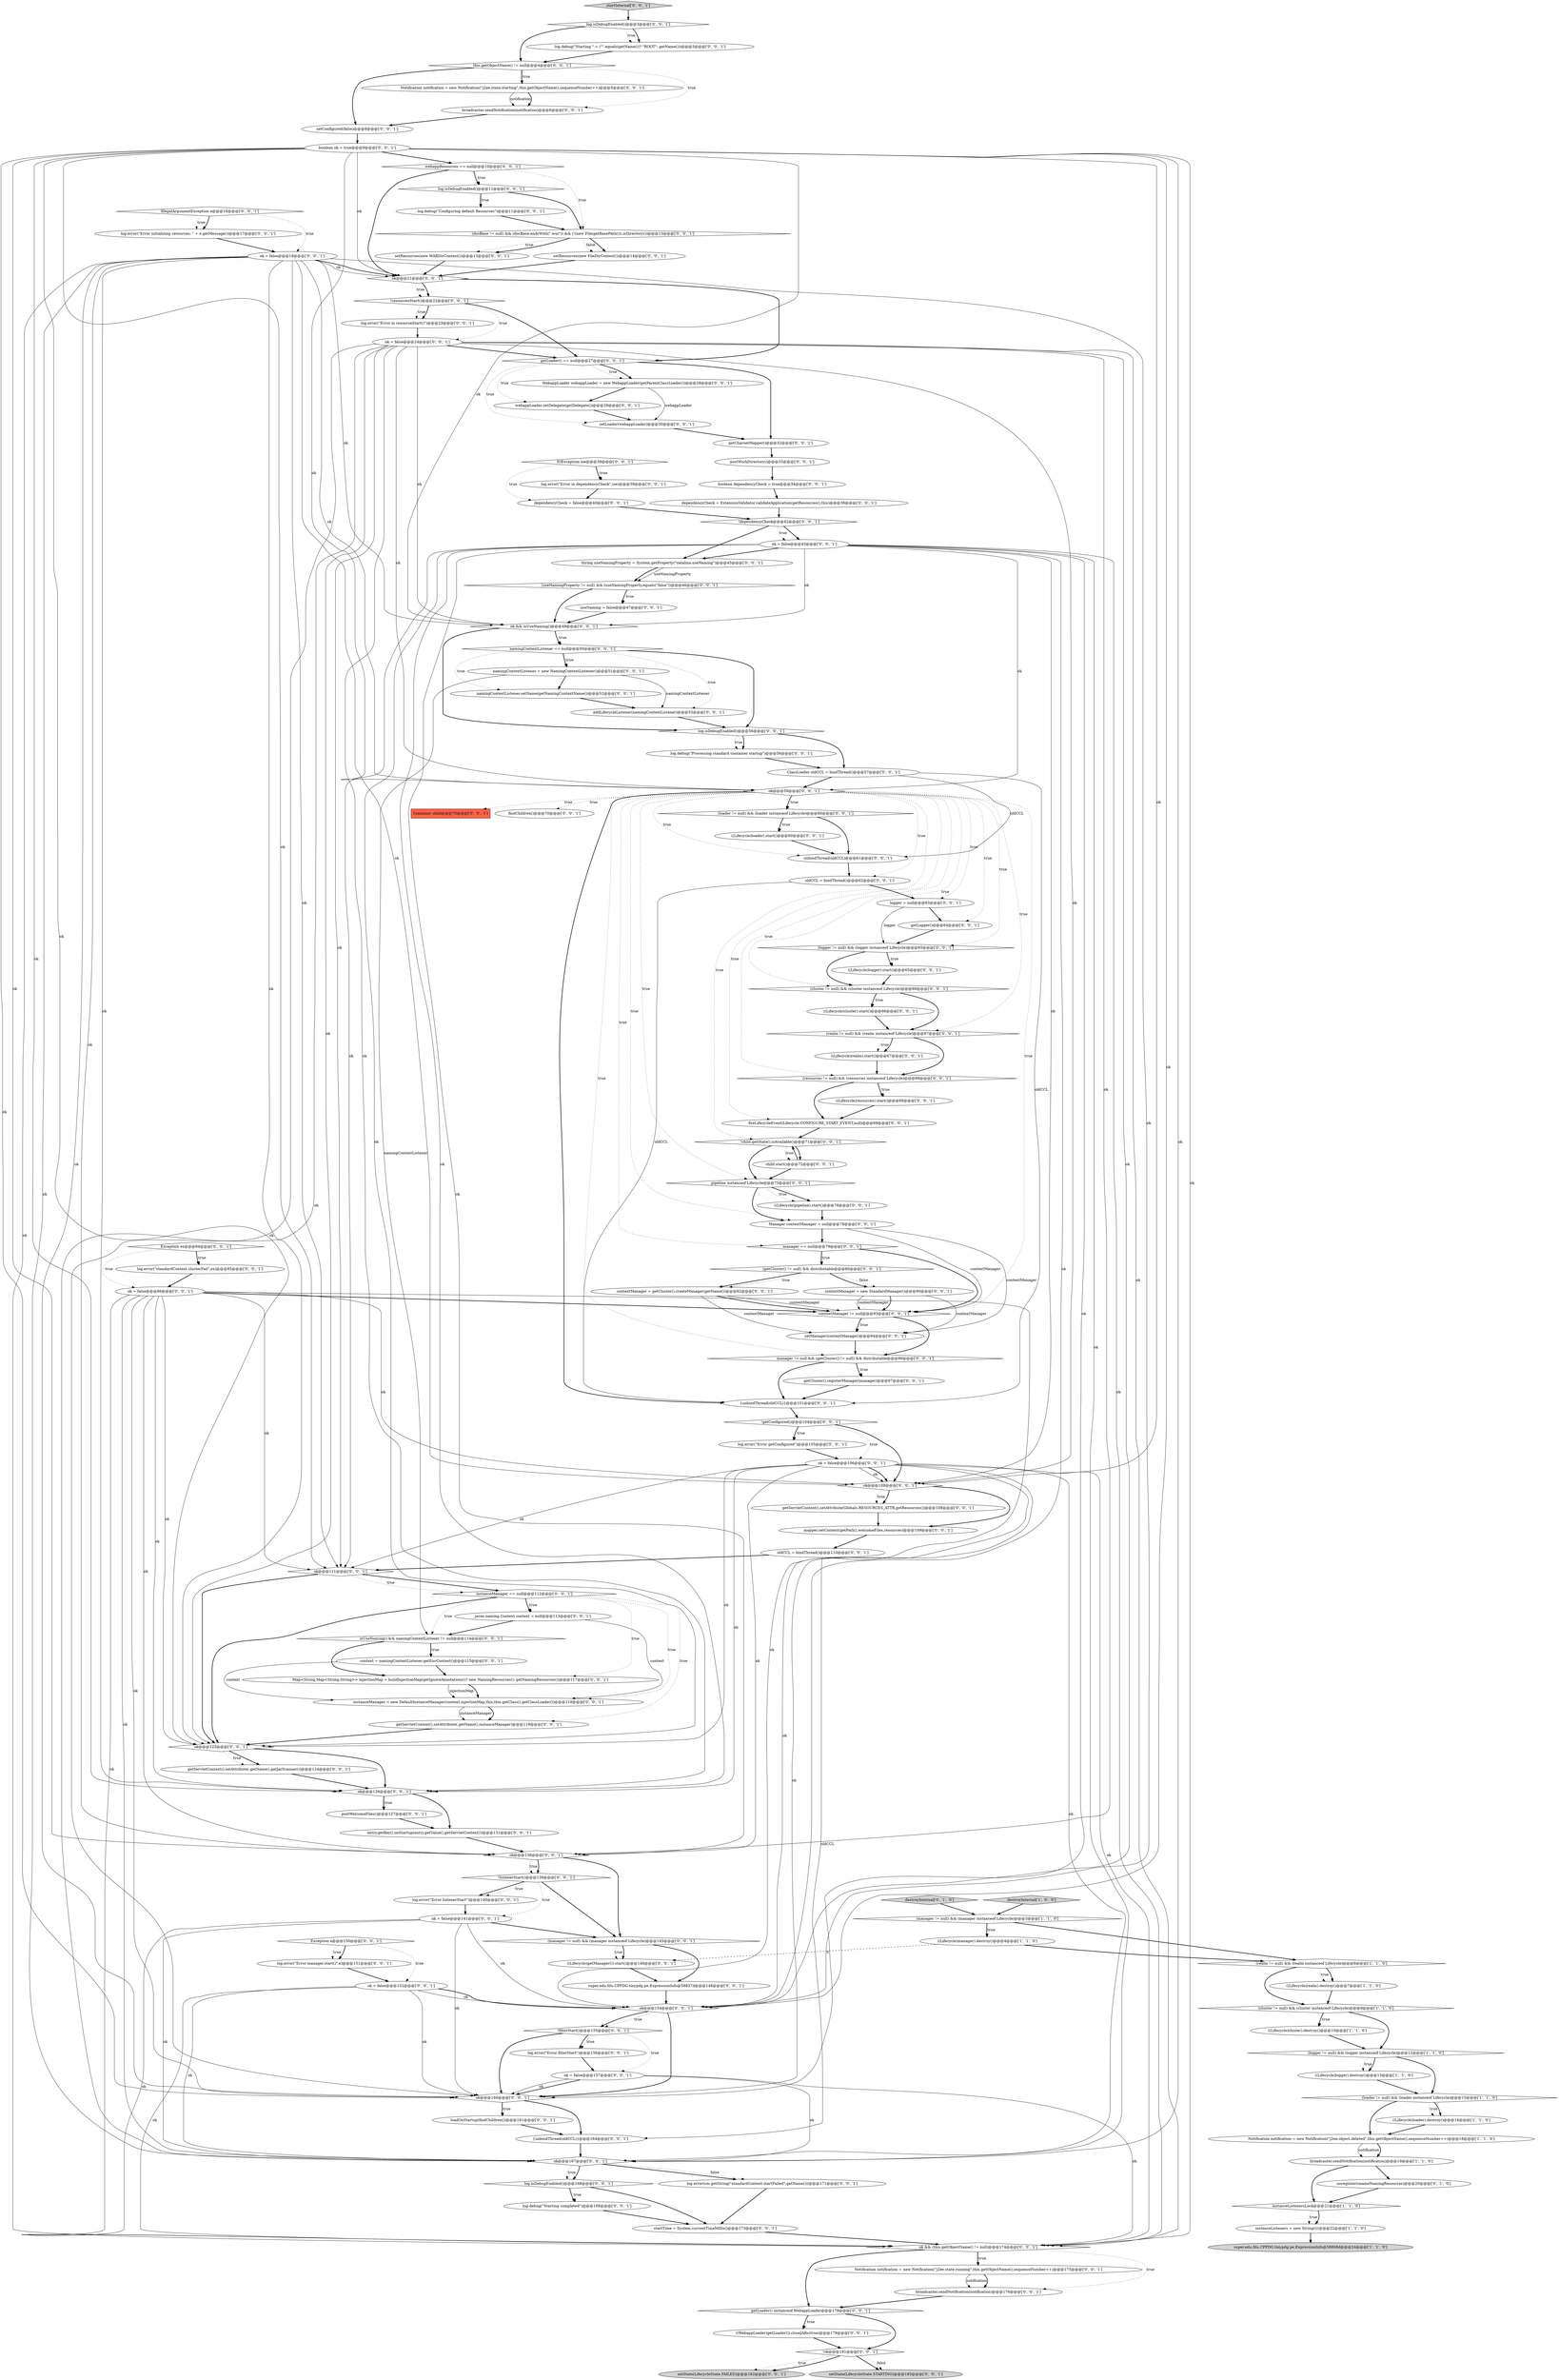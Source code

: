 digraph {
29 [style = filled, label = "postWelcomeFiles()@@@127@@@['0', '0', '1']", fillcolor = white, shape = ellipse image = "AAA0AAABBB3BBB"];
16 [style = filled, label = "destroyInternal['0', '1', '0']", fillcolor = lightgray, shape = diamond image = "AAA0AAABBB2BBB"];
33 [style = filled, label = "boolean dependencyCheck = true@@@34@@@['0', '0', '1']", fillcolor = white, shape = ellipse image = "AAA0AAABBB3BBB"];
24 [style = filled, label = "logger = null@@@63@@@['0', '0', '1']", fillcolor = white, shape = ellipse image = "AAA0AAABBB3BBB"];
110 [style = filled, label = "fireLifecycleEvent(Lifecycle.CONFIGURE_START_EVENT,null)@@@69@@@['0', '0', '1']", fillcolor = white, shape = ellipse image = "AAA0AAABBB3BBB"];
0 [style = filled, label = "(realm != null) && (realm instanceof Lifecycle)@@@6@@@['1', '1', '0']", fillcolor = white, shape = diamond image = "AAA0AAABBB1BBB"];
138 [style = filled, label = "log.error(\"Error in dependencyCheck\",ioe)@@@39@@@['0', '0', '1']", fillcolor = white, shape = ellipse image = "AAA0AAABBB3BBB"];
55 [style = filled, label = "boolean ok = true@@@9@@@['0', '0', '1']", fillcolor = white, shape = ellipse image = "AAA0AAABBB3BBB"];
101 [style = filled, label = "!ok@@@181@@@['0', '0', '1']", fillcolor = white, shape = diamond image = "AAA0AAABBB3BBB"];
44 [style = filled, label = "useNaming = false@@@47@@@['0', '0', '1']", fillcolor = white, shape = ellipse image = "AAA0AAABBB3BBB"];
3 [style = filled, label = "instanceListenersLock@@@21@@@['1', '1', '0']", fillcolor = white, shape = diamond image = "AAA0AAABBB1BBB"];
17 [style = filled, label = "unregister(onameNamingResoucres)@@@20@@@['0', '1', '0']", fillcolor = white, shape = ellipse image = "AAA1AAABBB2BBB"];
118 [style = filled, label = "ok@@@108@@@['0', '0', '1']", fillcolor = white, shape = diamond image = "AAA0AAABBB3BBB"];
8 [style = filled, label = "(cluster != null) && (cluster instanceof Lifecycle)@@@9@@@['1', '1', '0']", fillcolor = white, shape = diamond image = "AAA0AAABBB1BBB"];
76 [style = filled, label = "log.error(\"Error getConfigured\")@@@105@@@['0', '0', '1']", fillcolor = white, shape = ellipse image = "AAA0AAABBB3BBB"];
47 [style = filled, label = "((Lifecycle)getManager()).start()@@@146@@@['0', '0', '1']", fillcolor = white, shape = ellipse image = "AAA0AAABBB3BBB"];
70 [style = filled, label = "String useNamingProperty = System.getProperty(\"catalina.useNaming\")@@@45@@@['0', '0', '1']", fillcolor = white, shape = ellipse image = "AAA0AAABBB3BBB"];
38 [style = filled, label = "setConfigured(false)@@@8@@@['0', '0', '1']", fillcolor = white, shape = ellipse image = "AAA0AAABBB3BBB"];
80 [style = filled, label = "(logger != null) && (logger instanceof Lifecycle)@@@65@@@['0', '0', '1']", fillcolor = white, shape = diamond image = "AAA0AAABBB3BBB"];
28 [style = filled, label = "ok = false@@@152@@@['0', '0', '1']", fillcolor = white, shape = ellipse image = "AAA0AAABBB3BBB"];
145 [style = filled, label = "startInternal['0', '0', '1']", fillcolor = lightgray, shape = diamond image = "AAA0AAABBB3BBB"];
25 [style = filled, label = "log.debug(\"Configuring default Resources\")@@@11@@@['0', '0', '1']", fillcolor = white, shape = ellipse image = "AAA0AAABBB3BBB"];
136 [style = filled, label = "((Lifecycle)resources).start()@@@68@@@['0', '0', '1']", fillcolor = white, shape = ellipse image = "AAA0AAABBB3BBB"];
9 [style = filled, label = "(logger != null) && (logger instanceof Lifecycle)@@@12@@@['1', '1', '0']", fillcolor = white, shape = diamond image = "AAA0AAABBB1BBB"];
46 [style = filled, label = "!dependencyCheck@@@42@@@['0', '0', '1']", fillcolor = white, shape = diamond image = "AAA0AAABBB3BBB"];
123 [style = filled, label = "ok@@@138@@@['0', '0', '1']", fillcolor = white, shape = diamond image = "AAA0AAABBB3BBB"];
142 [style = filled, label = "log.error(\"Error initializing resources: \" + e.getMessage())@@@17@@@['0', '0', '1']", fillcolor = white, shape = ellipse image = "AAA0AAABBB3BBB"];
13 [style = filled, label = "Notification notification = new Notification(\"j2ee.object.deleted\",this.getObjectName(),sequenceNumber++)@@@18@@@['1', '1', '0']", fillcolor = white, shape = ellipse image = "AAA0AAABBB1BBB"];
106 [style = filled, label = "log.isDebugEnabled()@@@168@@@['0', '0', '1']", fillcolor = white, shape = diamond image = "AAA0AAABBB3BBB"];
89 [style = filled, label = "ok = false@@@18@@@['0', '0', '1']", fillcolor = white, shape = ellipse image = "AAA0AAABBB3BBB"];
98 [style = filled, label = "ok@@@59@@@['0', '0', '1']", fillcolor = white, shape = diamond image = "AAA0AAABBB3BBB"];
84 [style = filled, label = "((Lifecycle)loader).start()@@@60@@@['0', '0', '1']", fillcolor = white, shape = ellipse image = "AAA0AAABBB3BBB"];
129 [style = filled, label = "loadOnStartup(findChildren())@@@161@@@['0', '0', '1']", fillcolor = white, shape = ellipse image = "AAA0AAABBB3BBB"];
61 [style = filled, label = "contextManager = getCluster().createManager(getName())@@@82@@@['0', '0', '1']", fillcolor = white, shape = ellipse image = "AAA0AAABBB3BBB"];
68 [style = filled, label = "dependencyCheck = ExtensionValidator.validateApplication(getResources(),this)@@@36@@@['0', '0', '1']", fillcolor = white, shape = ellipse image = "AAA0AAABBB3BBB"];
11 [style = filled, label = "(loader != null) && (loader instanceof Lifecycle)@@@15@@@['1', '1', '0']", fillcolor = white, shape = diamond image = "AAA0AAABBB1BBB"];
94 [style = filled, label = "getLoader() == null@@@27@@@['0', '0', '1']", fillcolor = white, shape = diamond image = "AAA0AAABBB3BBB"];
36 [style = filled, label = "ok@@@126@@@['0', '0', '1']", fillcolor = white, shape = diamond image = "AAA0AAABBB3BBB"];
62 [style = filled, label = "addLifecycleListener(namingContextListener)@@@53@@@['0', '0', '1']", fillcolor = white, shape = ellipse image = "AAA0AAABBB3BBB"];
31 [style = filled, label = "setResources(new FileDirContext())@@@14@@@['0', '0', '1']", fillcolor = white, shape = ellipse image = "AAA0AAABBB3BBB"];
45 [style = filled, label = "ok = false@@@141@@@['0', '0', '1']", fillcolor = white, shape = ellipse image = "AAA0AAABBB3BBB"];
127 [style = filled, label = "((Lifecycle)pipeline).start()@@@76@@@['0', '0', '1']", fillcolor = white, shape = ellipse image = "AAA0AAABBB3BBB"];
125 [style = filled, label = "context = namingContextListener.getEnvContext()@@@115@@@['0', '0', '1']", fillcolor = white, shape = ellipse image = "AAA0AAABBB3BBB"];
67 [style = filled, label = "!getConfigured()@@@104@@@['0', '0', '1']", fillcolor = white, shape = diamond image = "AAA0AAABBB3BBB"];
1 [style = filled, label = "(manager != null) && (manager instanceof Lifecycle)@@@3@@@['1', '1', '0']", fillcolor = white, shape = diamond image = "AAA0AAABBB1BBB"];
82 [style = filled, label = "webappResources == null@@@10@@@['0', '0', '1']", fillcolor = white, shape = diamond image = "AAA0AAABBB3BBB"];
83 [style = filled, label = "setLoader(webappLoader)@@@30@@@['0', '0', '1']", fillcolor = white, shape = ellipse image = "AAA0AAABBB3BBB"];
130 [style = filled, label = "contextManager != null@@@93@@@['0', '0', '1']", fillcolor = white, shape = diamond image = "AAA0AAABBB3BBB"];
19 [style = filled, label = "((Lifecycle)logger).start()@@@65@@@['0', '0', '1']", fillcolor = white, shape = ellipse image = "AAA0AAABBB3BBB"];
34 [style = filled, label = "namingContextListener = new NamingContextListener()@@@51@@@['0', '0', '1']", fillcolor = white, shape = ellipse image = "AAA0AAABBB3BBB"];
140 [style = filled, label = "((Lifecycle)realm).start()@@@67@@@['0', '0', '1']", fillcolor = white, shape = ellipse image = "AAA0AAABBB3BBB"];
88 [style = filled, label = "WebappLoader webappLoader = new WebappLoader(getParentClassLoader())@@@28@@@['0', '0', '1']", fillcolor = white, shape = ellipse image = "AAA0AAABBB3BBB"];
87 [style = filled, label = "((WebappLoader)getLoader()).closeJARs(true)@@@179@@@['0', '0', '1']", fillcolor = white, shape = ellipse image = "AAA0AAABBB3BBB"];
54 [style = filled, label = "dependencyCheck = false@@@40@@@['0', '0', '1']", fillcolor = white, shape = ellipse image = "AAA0AAABBB3BBB"];
147 [style = filled, label = "(cluster != null) && (cluster instanceof Lifecycle)@@@66@@@['0', '0', '1']", fillcolor = white, shape = diamond image = "AAA0AAABBB3BBB"];
113 [style = filled, label = "getCluster().registerManager(manager)@@@97@@@['0', '0', '1']", fillcolor = white, shape = ellipse image = "AAA0AAABBB3BBB"];
79 [style = filled, label = "IOException ioe@@@38@@@['0', '0', '1']", fillcolor = white, shape = diamond image = "AAA0AAABBB3BBB"];
81 [style = filled, label = "isUseNaming() && namingContextListener != null@@@114@@@['0', '0', '1']", fillcolor = white, shape = diamond image = "AAA0AAABBB3BBB"];
18 [style = filled, label = "ok = false@@@43@@@['0', '0', '1']", fillcolor = white, shape = ellipse image = "AAA0AAABBB3BBB"];
59 [style = filled, label = "ok@@@123@@@['0', '0', '1']", fillcolor = white, shape = diamond image = "AAA0AAABBB3BBB"];
4 [style = filled, label = "instanceListeners = new String((((@@@22@@@['1', '1', '0']", fillcolor = white, shape = ellipse image = "AAA0AAABBB1BBB"];
141 [style = filled, label = "{unbindThread(oldCCL)}@@@101@@@['0', '0', '1']", fillcolor = white, shape = ellipse image = "AAA0AAABBB3BBB"];
32 [style = filled, label = "log.debug(\"Starting completed\")@@@168@@@['0', '0', '1']", fillcolor = white, shape = ellipse image = "AAA0AAABBB3BBB"];
120 [style = filled, label = "getServletContext().setAttribute(.getName(),getJarScanner())@@@124@@@['0', '0', '1']", fillcolor = white, shape = ellipse image = "AAA0AAABBB3BBB"];
30 [style = filled, label = "ok && (this.getObjectName() != null)@@@174@@@['0', '0', '1']", fillcolor = white, shape = diamond image = "AAA0AAABBB3BBB"];
105 [style = filled, label = "Exception ex@@@84@@@['0', '0', '1']", fillcolor = white, shape = diamond image = "AAA0AAABBB3BBB"];
65 [style = filled, label = "(realm != null) && (realm instanceof Lifecycle)@@@67@@@['0', '0', '1']", fillcolor = white, shape = diamond image = "AAA0AAABBB3BBB"];
131 [style = filled, label = "ok = false@@@106@@@['0', '0', '1']", fillcolor = white, shape = ellipse image = "AAA0AAABBB3BBB"];
116 [style = filled, label = "ok@@@154@@@['0', '0', '1']", fillcolor = white, shape = diamond image = "AAA0AAABBB3BBB"];
74 [style = filled, label = "setManager(contextManager)@@@94@@@['0', '0', '1']", fillcolor = white, shape = ellipse image = "AAA0AAABBB3BBB"];
43 [style = filled, label = "!filterStart()@@@155@@@['0', '0', '1']", fillcolor = white, shape = diamond image = "AAA0AAABBB3BBB"];
114 [style = filled, label = "log.error(\"Error in resourceStart()\")@@@23@@@['0', '0', '1']", fillcolor = white, shape = ellipse image = "AAA0AAABBB3BBB"];
26 [style = filled, label = "Exception e@@@150@@@['0', '0', '1']", fillcolor = white, shape = diamond image = "AAA0AAABBB3BBB"];
128 [style = filled, label = "mapper.setContext(getPath(),welcomeFiles,resources)@@@109@@@['0', '0', '1']", fillcolor = white, shape = ellipse image = "AAA0AAABBB3BBB"];
100 [style = filled, label = "(resources != null) && (resources instanceof Lifecycle)@@@68@@@['0', '0', '1']", fillcolor = white, shape = diamond image = "AAA0AAABBB3BBB"];
86 [style = filled, label = "log.isDebugEnabled()@@@3@@@['0', '0', '1']", fillcolor = white, shape = diamond image = "AAA0AAABBB3BBB"];
92 [style = filled, label = "manager == null@@@79@@@['0', '0', '1']", fillcolor = white, shape = diamond image = "AAA0AAABBB3BBB"];
22 [style = filled, label = "ok = false@@@157@@@['0', '0', '1']", fillcolor = white, shape = ellipse image = "AAA0AAABBB3BBB"];
21 [style = filled, label = "(loader != null) && (loader instanceof Lifecycle)@@@60@@@['0', '0', '1']", fillcolor = white, shape = diamond image = "AAA0AAABBB3BBB"];
37 [style = filled, label = "instanceManager == null@@@112@@@['0', '0', '1']", fillcolor = white, shape = diamond image = "AAA0AAABBB3BBB"];
97 [style = filled, label = "namingContextListener.setName(getNamingContextName())@@@52@@@['0', '0', '1']", fillcolor = white, shape = ellipse image = "AAA0AAABBB3BBB"];
6 [style = filled, label = "((Lifecycle)cluster).destroy()@@@10@@@['1', '1', '0']", fillcolor = white, shape = ellipse image = "AAA0AAABBB1BBB"];
73 [style = filled, label = "javax.naming.Context context = null@@@113@@@['0', '0', '1']", fillcolor = white, shape = ellipse image = "AAA0AAABBB3BBB"];
72 [style = filled, label = "oldCCL = bindThread()@@@62@@@['0', '0', '1']", fillcolor = white, shape = ellipse image = "AAA0AAABBB3BBB"];
139 [style = filled, label = "log.isDebugEnabled()@@@56@@@['0', '0', '1']", fillcolor = white, shape = diamond image = "AAA0AAABBB3BBB"];
108 [style = filled, label = "Container child@@@70@@@['0', '0', '1']", fillcolor = tomato, shape = box image = "AAA0AAABBB3BBB"];
122 [style = filled, label = "Map<String,Map<String,String>> injectionMap = buildInjectionMap(getIgnoreAnnotations()? new NamingResources(): getNamingResources())@@@117@@@['0', '0', '1']", fillcolor = white, shape = ellipse image = "AAA0AAABBB3BBB"];
56 [style = filled, label = "(docBase != null) && (docBase.endsWith(\".war\")) && (!(new File(getBasePath())).isDirectory())@@@13@@@['0', '0', '1']", fillcolor = white, shape = diamond image = "AAA0AAABBB3BBB"];
27 [style = filled, label = "getLogger()@@@64@@@['0', '0', '1']", fillcolor = white, shape = ellipse image = "AAA0AAABBB3BBB"];
23 [style = filled, label = "broadcaster.sendNotification(notification)@@@176@@@['0', '0', '1']", fillcolor = white, shape = ellipse image = "AAA0AAABBB3BBB"];
144 [style = filled, label = "manager != null && (getCluster() != null) && distributable@@@96@@@['0', '0', '1']", fillcolor = white, shape = diamond image = "AAA0AAABBB3BBB"];
39 [style = filled, label = "findChildren()@@@70@@@['0', '0', '1']", fillcolor = white, shape = ellipse image = "AAA0AAABBB3BBB"];
109 [style = filled, label = "{unbindThread(oldCCL)}@@@164@@@['0', '0', '1']", fillcolor = white, shape = ellipse image = "AAA0AAABBB3BBB"];
132 [style = filled, label = "super.edu.fdu.CPPDG.tinypdg.pe.ExpressionInfo@58837d@@@148@@@['0', '0', '1']", fillcolor = white, shape = ellipse image = "AAA0AAABBB3BBB"];
63 [style = filled, label = "(manager != null) && (manager instanceof Lifecycle)@@@145@@@['0', '0', '1']", fillcolor = white, shape = diamond image = "AAA0AAABBB3BBB"];
115 [style = filled, label = "contextManager = new StandardManager()@@@90@@@['0', '0', '1']", fillcolor = white, shape = ellipse image = "AAA0AAABBB3BBB"];
35 [style = filled, label = "!child.getState().isAvailable()@@@71@@@['0', '0', '1']", fillcolor = white, shape = diamond image = "AAA0AAABBB3BBB"];
99 [style = filled, label = "unbindThread(oldCCL)@@@61@@@['0', '0', '1']", fillcolor = white, shape = ellipse image = "AAA0AAABBB3BBB"];
51 [style = filled, label = "startTime = System.currentTimeMillis()@@@173@@@['0', '0', '1']", fillcolor = white, shape = ellipse image = "AAA0AAABBB3BBB"];
107 [style = filled, label = "log.error(\"Error filterStart\")@@@156@@@['0', '0', '1']", fillcolor = white, shape = ellipse image = "AAA0AAABBB3BBB"];
133 [style = filled, label = "log.error(\"Error manager.start()\",e)@@@151@@@['0', '0', '1']", fillcolor = white, shape = ellipse image = "AAA0AAABBB3BBB"];
121 [style = filled, label = "ClassLoader oldCCL = bindThread()@@@57@@@['0', '0', '1']", fillcolor = white, shape = ellipse image = "AAA0AAABBB3BBB"];
102 [style = filled, label = "log.debug(\"Starting \" + (\"\".equals(getName())? \"ROOT\": getName()))@@@3@@@['0', '0', '1']", fillcolor = white, shape = ellipse image = "AAA0AAABBB3BBB"];
14 [style = filled, label = "((Lifecycle)realm).destroy()@@@7@@@['1', '1', '0']", fillcolor = white, shape = ellipse image = "AAA0AAABBB1BBB"];
57 [style = filled, label = "this.getObjectName() != null@@@4@@@['0', '0', '1']", fillcolor = white, shape = diamond image = "AAA0AAABBB3BBB"];
53 [style = filled, label = "pipeline instanceof Lifecycle@@@75@@@['0', '0', '1']", fillcolor = white, shape = diamond image = "AAA0AAABBB3BBB"];
124 [style = filled, label = "instanceManager = new DefaultInstanceManager(context,injectionMap,this,this.getClass().getClassLoader())@@@118@@@['0', '0', '1']", fillcolor = white, shape = ellipse image = "AAA0AAABBB3BBB"];
103 [style = filled, label = "((Lifecycle)cluster).start()@@@66@@@['0', '0', '1']", fillcolor = white, shape = ellipse image = "AAA0AAABBB3BBB"];
85 [style = filled, label = "broadcaster.sendNotification(notification)@@@6@@@['0', '0', '1']", fillcolor = white, shape = ellipse image = "AAA0AAABBB3BBB"];
2 [style = filled, label = "((Lifecycle)logger).destroy()@@@13@@@['1', '1', '0']", fillcolor = white, shape = ellipse image = "AAA0AAABBB1BBB"];
58 [style = filled, label = "setResources(new WARDirContext())@@@13@@@['0', '0', '1']", fillcolor = white, shape = ellipse image = "AAA0AAABBB3BBB"];
52 [style = filled, label = "log.error(sm.getString(\"standardContext.startFailed\",getName()))@@@171@@@['0', '0', '1']", fillcolor = white, shape = ellipse image = "AAA0AAABBB3BBB"];
112 [style = filled, label = "IllegalArgumentException e@@@16@@@['0', '0', '1']", fillcolor = white, shape = diamond image = "AAA0AAABBB3BBB"];
134 [style = filled, label = "ok = false@@@24@@@['0', '0', '1']", fillcolor = white, shape = ellipse image = "AAA0AAABBB3BBB"];
66 [style = filled, label = "getServletContext().setAttribute(Globals.RESOURCES_ATTR,getResources())@@@108@@@['0', '0', '1']", fillcolor = white, shape = ellipse image = "AAA0AAABBB3BBB"];
126 [style = filled, label = "ok = false@@@86@@@['0', '0', '1']", fillcolor = white, shape = ellipse image = "AAA0AAABBB3BBB"];
60 [style = filled, label = "postWorkDirectory()@@@33@@@['0', '0', '1']", fillcolor = white, shape = ellipse image = "AAA0AAABBB3BBB"];
5 [style = filled, label = "((Lifecycle)loader).destroy()@@@16@@@['1', '1', '0']", fillcolor = white, shape = ellipse image = "AAA0AAABBB1BBB"];
104 [style = filled, label = "ok@@@167@@@['0', '0', '1']", fillcolor = white, shape = diamond image = "AAA0AAABBB3BBB"];
10 [style = filled, label = "((Lifecycle)manager).destroy()@@@4@@@['1', '1', '0']", fillcolor = white, shape = ellipse image = "AAA0AAABBB1BBB"];
93 [style = filled, label = "oldCCL = bindThread()@@@110@@@['0', '0', '1']", fillcolor = white, shape = ellipse image = "AAA0AAABBB3BBB"];
135 [style = filled, label = "log.debug(\"Processing standard container startup\")@@@56@@@['0', '0', '1']", fillcolor = white, shape = ellipse image = "AAA0AAABBB3BBB"];
77 [style = filled, label = "Notification notification = new Notification(\"j2ee.state.starting\",this.getObjectName(),sequenceNumber++)@@@5@@@['0', '0', '1']", fillcolor = white, shape = ellipse image = "AAA0AAABBB3BBB"];
42 [style = filled, label = "child.start()@@@72@@@['0', '0', '1']", fillcolor = white, shape = ellipse image = "AAA0AAABBB3BBB"];
49 [style = filled, label = "Manager contextManager = null@@@78@@@['0', '0', '1']", fillcolor = white, shape = ellipse image = "AAA0AAABBB3BBB"];
48 [style = filled, label = "Notification notification = new Notification(\"j2ee.state.running\",this.getObjectName(),sequenceNumber++)@@@175@@@['0', '0', '1']", fillcolor = white, shape = ellipse image = "AAA0AAABBB3BBB"];
91 [style = filled, label = "log.isDebugEnabled()@@@11@@@['0', '0', '1']", fillcolor = white, shape = diamond image = "AAA0AAABBB3BBB"];
119 [style = filled, label = "getLoader() instanceof WebappLoader@@@178@@@['0', '0', '1']", fillcolor = white, shape = diamond image = "AAA0AAABBB3BBB"];
75 [style = filled, label = "(getCluster() != null) && distributable@@@80@@@['0', '0', '1']", fillcolor = white, shape = diamond image = "AAA0AAABBB3BBB"];
95 [style = filled, label = "log.error(\"standardContext.clusterFail\",ex)@@@85@@@['0', '0', '1']", fillcolor = white, shape = ellipse image = "AAA0AAABBB3BBB"];
64 [style = filled, label = "getCharsetMapper()@@@32@@@['0', '0', '1']", fillcolor = white, shape = ellipse image = "AAA0AAABBB3BBB"];
111 [style = filled, label = "ok@@@111@@@['0', '0', '1']", fillcolor = white, shape = diamond image = "AAA0AAABBB3BBB"];
40 [style = filled, label = "entry.getKey().onStartup(entry.getValue(),getServletContext())@@@131@@@['0', '0', '1']", fillcolor = white, shape = ellipse image = "AAA0AAABBB3BBB"];
50 [style = filled, label = "ok@@@21@@@['0', '0', '1']", fillcolor = white, shape = diamond image = "AAA0AAABBB3BBB"];
20 [style = filled, label = "namingContextListener == null@@@50@@@['0', '0', '1']", fillcolor = white, shape = diamond image = "AAA0AAABBB3BBB"];
71 [style = filled, label = "(useNamingProperty != null) && (useNamingProperty.equals(\"false\"))@@@46@@@['0', '0', '1']", fillcolor = white, shape = diamond image = "AAA0AAABBB3BBB"];
90 [style = filled, label = "setState(LifecycleState.FAILED)@@@182@@@['0', '0', '1']", fillcolor = lightgray, shape = ellipse image = "AAA0AAABBB3BBB"];
137 [style = filled, label = "log.error(\"Error listenerStart\")@@@140@@@['0', '0', '1']", fillcolor = white, shape = ellipse image = "AAA0AAABBB3BBB"];
41 [style = filled, label = "ok && isUseNaming()@@@49@@@['0', '0', '1']", fillcolor = white, shape = diamond image = "AAA0AAABBB3BBB"];
69 [style = filled, label = "!listenerStart()@@@139@@@['0', '0', '1']", fillcolor = white, shape = diamond image = "AAA0AAABBB3BBB"];
143 [style = filled, label = "ok@@@160@@@['0', '0', '1']", fillcolor = white, shape = diamond image = "AAA0AAABBB3BBB"];
78 [style = filled, label = "!resourcesStart()@@@22@@@['0', '0', '1']", fillcolor = white, shape = diamond image = "AAA0AAABBB3BBB"];
12 [style = filled, label = "destroyInternal['1', '0', '0']", fillcolor = lightgray, shape = diamond image = "AAA0AAABBB1BBB"];
96 [style = filled, label = "getServletContext().setAttribute(.getName(),instanceManager)@@@119@@@['0', '0', '1']", fillcolor = white, shape = ellipse image = "AAA0AAABBB3BBB"];
146 [style = filled, label = "webappLoader.setDelegate(getDelegate())@@@29@@@['0', '0', '1']", fillcolor = white, shape = ellipse image = "AAA0AAABBB3BBB"];
15 [style = filled, label = "broadcaster.sendNotification(notification)@@@19@@@['1', '1', '0']", fillcolor = white, shape = ellipse image = "AAA0AAABBB1BBB"];
117 [style = filled, label = "setState(LifecycleState.STARTING)@@@185@@@['0', '0', '1']", fillcolor = lightgray, shape = ellipse image = "AAA0AAABBB3BBB"];
7 [style = filled, label = "super.edu.fdu.CPPDG.tinypdg.pe.ExpressionInfo@58808d@@@24@@@['1', '1', '0']", fillcolor = lightgray, shape = ellipse image = "AAA0AAABBB1BBB"];
133->28 [style = bold, label=""];
120->36 [style = bold, label=""];
37->124 [style = dotted, label="true"];
130->144 [style = bold, label=""];
36->29 [style = dotted, label="true"];
71->41 [style = bold, label=""];
137->45 [style = bold, label=""];
55->98 [style = solid, label="ok"];
12->1 [style = bold, label=""];
17->3 [style = bold, label=""];
98->110 [style = dotted, label="true"];
147->103 [style = bold, label=""];
64->60 [style = bold, label=""];
94->64 [style = bold, label=""];
100->110 [style = bold, label=""];
91->25 [style = bold, label=""];
113->141 [style = bold, label=""];
99->72 [style = bold, label=""];
32->51 [style = bold, label=""];
89->116 [style = solid, label="ok"];
79->54 [style = dotted, label="true"];
125->124 [style = solid, label="context"];
105->95 [style = dotted, label="true"];
24->27 [style = bold, label=""];
42->35 [style = bold, label=""];
86->57 [style = bold, label=""];
123->63 [style = bold, label=""];
100->136 [style = dotted, label="true"];
20->34 [style = dotted, label="true"];
34->62 [style = solid, label="namingContextListener"];
112->142 [style = bold, label=""];
134->123 [style = solid, label="ok"];
43->143 [style = bold, label=""];
56->31 [style = bold, label=""];
65->100 [style = bold, label=""];
78->114 [style = dotted, label="true"];
114->134 [style = bold, label=""];
111->59 [style = bold, label=""];
61->130 [style = solid, label="contextManager"];
134->36 [style = solid, label="ok"];
52->51 [style = bold, label=""];
59->36 [style = bold, label=""];
123->69 [style = bold, label=""];
63->132 [style = bold, label=""];
98->39 [style = dotted, label="true"];
67->76 [style = bold, label=""];
89->59 [style = solid, label="ok"];
13->15 [style = bold, label=""];
134->104 [style = solid, label="ok"];
127->49 [style = bold, label=""];
134->118 [style = solid, label="ok"];
143->129 [style = bold, label=""];
55->123 [style = solid, label="ok"];
24->80 [style = solid, label="logger"];
101->117 [style = bold, label=""];
8->6 [style = dotted, label="true"];
66->128 [style = bold, label=""];
18->98 [style = solid, label="ok"];
135->121 [style = bold, label=""];
125->122 [style = bold, label=""];
144->113 [style = bold, label=""];
33->68 [style = bold, label=""];
89->123 [style = solid, label="ok"];
18->116 [style = solid, label="ok"];
57->77 [style = dotted, label="true"];
115->130 [style = bold, label=""];
89->36 [style = solid, label="ok"];
45->116 [style = solid, label="ok"];
130->74 [style = bold, label=""];
34->81 [style = solid, label="namingContextListener"];
30->48 [style = dotted, label="true"];
20->34 [style = bold, label=""];
88->83 [style = solid, label="webappLoader"];
98->130 [style = dotted, label="true"];
134->59 [style = solid, label="ok"];
8->9 [style = bold, label=""];
56->58 [style = dotted, label="true"];
26->28 [style = dotted, label="true"];
79->138 [style = bold, label=""];
55->82 [style = bold, label=""];
134->94 [style = bold, label=""];
41->139 [style = bold, label=""];
95->126 [style = bold, label=""];
45->143 [style = solid, label="ok"];
69->45 [style = dotted, label="true"];
63->47 [style = bold, label=""];
9->2 [style = dotted, label="true"];
131->143 [style = solid, label="ok"];
38->55 [style = bold, label=""];
60->33 [style = bold, label=""];
112->89 [style = dotted, label="true"];
80->19 [style = dotted, label="true"];
50->78 [style = bold, label=""];
69->137 [style = bold, label=""];
55->36 [style = solid, label="ok"];
122->124 [style = bold, label=""];
28->104 [style = solid, label="ok"];
28->30 [style = solid, label="ok"];
37->59 [style = bold, label=""];
69->137 [style = dotted, label="true"];
144->141 [style = bold, label=""];
41->20 [style = bold, label=""];
46->18 [style = dotted, label="true"];
53->127 [style = bold, label=""];
144->113 [style = dotted, label="true"];
147->65 [style = bold, label=""];
31->50 [style = bold, label=""];
107->22 [style = bold, label=""];
96->59 [style = bold, label=""];
16->1 [style = bold, label=""];
65->140 [style = dotted, label="true"];
126->143 [style = solid, label="ok"];
68->46 [style = bold, label=""];
119->101 [style = bold, label=""];
57->77 [style = bold, label=""];
37->96 [style = dotted, label="true"];
98->99 [style = dotted, label="true"];
54->46 [style = bold, label=""];
11->5 [style = dotted, label="true"];
115->74 [style = solid, label="contextManager"];
18->104 [style = solid, label="ok"];
30->48 [style = bold, label=""];
106->32 [style = dotted, label="true"];
104->52 [style = bold, label=""];
85->38 [style = bold, label=""];
134->98 [style = solid, label="ok"];
92->130 [style = bold, label=""];
98->144 [style = dotted, label="true"];
51->30 [style = bold, label=""];
116->43 [style = bold, label=""];
131->118 [style = solid, label="ok"];
20->62 [style = dotted, label="true"];
98->141 [style = bold, label=""];
18->123 [style = solid, label="ok"];
118->66 [style = bold, label=""];
98->21 [style = dotted, label="true"];
21->99 [style = bold, label=""];
121->99 [style = solid, label="oldCCL"];
98->108 [style = dotted, label="true"];
11->13 [style = bold, label=""];
126->36 [style = solid, label="ok"];
65->140 [style = bold, label=""];
111->37 [style = dotted, label="true"];
34->97 [style = bold, label=""];
74->144 [style = bold, label=""];
89->118 [style = solid, label="ok"];
123->69 [style = dotted, label="true"];
98->80 [style = dotted, label="true"];
78->114 [style = bold, label=""];
55->59 [style = solid, label="ok"];
94->83 [style = dotted, label="true"];
8->6 [style = bold, label=""];
140->100 [style = bold, label=""];
126->59 [style = solid, label="ok"];
126->111 [style = solid, label="ok"];
89->50 [style = bold, label=""];
43->107 [style = dotted, label="true"];
128->93 [style = bold, label=""];
97->62 [style = bold, label=""];
94->88 [style = dotted, label="true"];
98->53 [style = dotted, label="true"];
49->74 [style = solid, label="contextManager"];
18->143 [style = solid, label="ok"];
35->53 [style = bold, label=""];
82->91 [style = dotted, label="true"];
1->10 [style = dotted, label="true"];
67->76 [style = dotted, label="true"];
10->0 [style = bold, label=""];
3->4 [style = bold, label=""];
98->65 [style = dotted, label="true"];
80->147 [style = bold, label=""];
105->126 [style = dotted, label="true"];
98->35 [style = dotted, label="true"];
109->104 [style = bold, label=""];
2->11 [style = bold, label=""];
131->59 [style = solid, label="ok"];
41->20 [style = dotted, label="true"];
62->139 [style = bold, label=""];
55->41 [style = solid, label="ok"];
139->135 [style = bold, label=""];
18->41 [style = solid, label="ok"];
22->30 [style = solid, label="ok"];
55->116 [style = solid, label="ok"];
55->104 [style = solid, label="ok"];
50->78 [style = dotted, label="true"];
126->116 [style = solid, label="ok"];
134->143 [style = solid, label="ok"];
89->98 [style = solid, label="ok"];
26->133 [style = bold, label=""];
55->30 [style = solid, label="ok"];
55->111 [style = solid, label="ok"];
134->116 [style = solid, label="ok"];
92->75 [style = bold, label=""];
121->98 [style = bold, label=""];
77->85 [style = solid, label="notification"];
73->81 [style = bold, label=""];
102->57 [style = bold, label=""];
70->71 [style = bold, label=""];
89->143 [style = solid, label="ok"];
80->19 [style = bold, label=""];
28->143 [style = solid, label="ok"];
57->38 [style = bold, label=""];
73->124 [style = solid, label="context"];
44->41 [style = bold, label=""];
131->30 [style = solid, label="ok"];
25->56 [style = bold, label=""];
14->8 [style = bold, label=""];
28->116 [style = solid, label="ok"];
76->131 [style = bold, label=""];
139->135 [style = dotted, label="true"];
98->49 [style = dotted, label="true"];
104->106 [style = bold, label=""];
131->111 [style = solid, label="ok"];
1->10 [style = bold, label=""];
89->50 [style = solid, label="ok"];
92->75 [style = dotted, label="true"];
86->102 [style = bold, label=""];
130->74 [style = dotted, label="true"];
131->116 [style = solid, label="ok"];
134->111 [style = solid, label="ok"];
118->66 [style = dotted, label="true"];
91->56 [style = bold, label=""];
98->24 [style = dotted, label="true"];
15->3 [style = bold, label=""];
79->138 [style = dotted, label="true"];
75->115 [style = dotted, label="false"];
98->147 [style = dotted, label="true"];
0->14 [style = bold, label=""];
134->41 [style = solid, label="ok"];
40->123 [style = bold, label=""];
87->101 [style = bold, label=""];
1->0 [style = bold, label=""];
15->17 [style = bold, label=""];
82->56 [style = dotted, label="true"];
147->103 [style = dotted, label="true"];
4->7 [style = bold, label=""];
89->104 [style = solid, label="ok"];
61->130 [style = bold, label=""];
78->134 [style = dotted, label="true"];
22->143 [style = bold, label=""];
42->53 [style = bold, label=""];
129->109 [style = bold, label=""];
126->30 [style = solid, label="ok"];
49->130 [style = solid, label="contextManager"];
98->21 [style = bold, label=""];
18->59 [style = solid, label="ok"];
22->104 [style = solid, label="ok"];
143->109 [style = bold, label=""];
145->86 [style = bold, label=""];
28->116 [style = bold, label=""];
37->73 [style = dotted, label="true"];
98->27 [style = dotted, label="true"];
136->110 [style = bold, label=""];
89->41 [style = solid, label="ok"];
45->104 [style = solid, label="ok"];
59->120 [style = bold, label=""];
27->80 [style = bold, label=""];
67->118 [style = bold, label=""];
29->40 [style = bold, label=""];
9->11 [style = bold, label=""];
75->61 [style = bold, label=""];
36->29 [style = bold, label=""];
104->52 [style = dotted, label="false"];
56->31 [style = dotted, label="false"];
18->118 [style = solid, label="ok"];
22->143 [style = solid, label="ok"];
6->9 [style = bold, label=""];
71->44 [style = bold, label=""];
118->128 [style = bold, label=""];
55->118 [style = solid, label="ok"];
126->118 [style = solid, label="ok"];
143->129 [style = dotted, label="true"];
89->30 [style = solid, label="ok"];
119->87 [style = dotted, label="true"];
100->136 [style = bold, label=""];
75->115 [style = bold, label=""];
78->94 [style = bold, label=""];
59->120 [style = dotted, label="true"];
131->123 [style = solid, label="ok"];
98->72 [style = dotted, label="true"];
13->15 [style = solid, label="notification"];
93->111 [style = bold, label=""];
18->30 [style = solid, label="ok"];
48->23 [style = solid, label="notification"];
82->50 [style = bold, label=""];
69->63 [style = bold, label=""];
112->142 [style = dotted, label="true"];
98->92 [style = dotted, label="true"];
21->84 [style = dotted, label="true"];
56->58 [style = bold, label=""];
35->42 [style = bold, label=""];
57->85 [style = dotted, label="true"];
0->8 [style = bold, label=""];
132->116 [style = bold, label=""];
98->100 [style = dotted, label="true"];
146->83 [style = bold, label=""];
115->130 [style = solid, label="contextManager"];
126->130 [style = bold, label=""];
5->13 [style = bold, label=""];
131->104 [style = solid, label="ok"];
139->121 [style = bold, label=""];
81->122 [style = bold, label=""];
119->87 [style = bold, label=""];
101->90 [style = dotted, label="true"];
71->44 [style = dotted, label="true"];
63->47 [style = dotted, label="true"];
18->70 [style = bold, label=""];
94->88 [style = bold, label=""];
10->47 [style = dashed, label="0"];
72->141 [style = solid, label="oldCCL"];
94->146 [style = dotted, label="true"];
93->109 [style = solid, label="oldCCL"];
72->24 [style = bold, label=""];
131->36 [style = solid, label="ok"];
91->25 [style = dotted, label="true"];
23->119 [style = bold, label=""];
75->61 [style = dotted, label="true"];
37->73 [style = bold, label=""];
101->117 [style = dotted, label="false"];
36->40 [style = bold, label=""];
122->124 [style = solid, label="injectionMap"];
30->23 [style = dotted, label="true"];
126->123 [style = solid, label="ok"];
30->119 [style = bold, label=""];
106->32 [style = bold, label=""];
18->36 [style = solid, label="ok"];
81->125 [style = bold, label=""];
43->22 [style = dotted, label="true"];
19->147 [style = bold, label=""];
106->51 [style = bold, label=""];
53->49 [style = bold, label=""];
84->99 [style = bold, label=""];
110->35 [style = bold, label=""];
86->102 [style = dotted, label="true"];
18->111 [style = solid, label="ok"];
37->81 [style = dotted, label="true"];
20->139 [style = bold, label=""];
105->95 [style = bold, label=""];
111->37 [style = bold, label=""];
138->54 [style = bold, label=""];
88->146 [style = bold, label=""];
131->118 [style = bold, label=""];
3->4 [style = dotted, label="true"];
26->133 [style = dotted, label="true"];
121->141 [style = solid, label="oldCCL"];
46->18 [style = bold, label=""];
49->92 [style = bold, label=""];
141->67 [style = bold, label=""];
142->89 [style = bold, label=""];
89->111 [style = solid, label="ok"];
11->5 [style = bold, label=""];
58->50 [style = bold, label=""];
55->143 [style = solid, label="ok"];
70->71 [style = solid, label="useNamingProperty"];
0->14 [style = dotted, label="true"];
35->42 [style = dotted, label="true"];
37->122 [style = dotted, label="true"];
47->132 [style = bold, label=""];
126->104 [style = solid, label="ok"];
124->96 [style = bold, label=""];
50->94 [style = bold, label=""];
9->2 [style = bold, label=""];
134->30 [style = solid, label="ok"];
61->74 [style = solid, label="contextManager"];
55->50 [style = solid, label="ok"];
53->127 [style = dotted, label="true"];
101->90 [style = bold, label=""];
116->43 [style = dotted, label="true"];
81->125 [style = dotted, label="true"];
21->84 [style = bold, label=""];
103->65 [style = bold, label=""];
46->70 [style = bold, label=""];
20->97 [style = dotted, label="true"];
104->106 [style = dotted, label="true"];
77->85 [style = bold, label=""];
82->91 [style = bold, label=""];
48->23 [style = bold, label=""];
67->131 [style = dotted, label="true"];
83->64 [style = bold, label=""];
45->63 [style = bold, label=""];
43->107 [style = bold, label=""];
124->96 [style = solid, label="instanceManager"];
45->30 [style = solid, label="ok"];
116->143 [style = bold, label=""];
}
